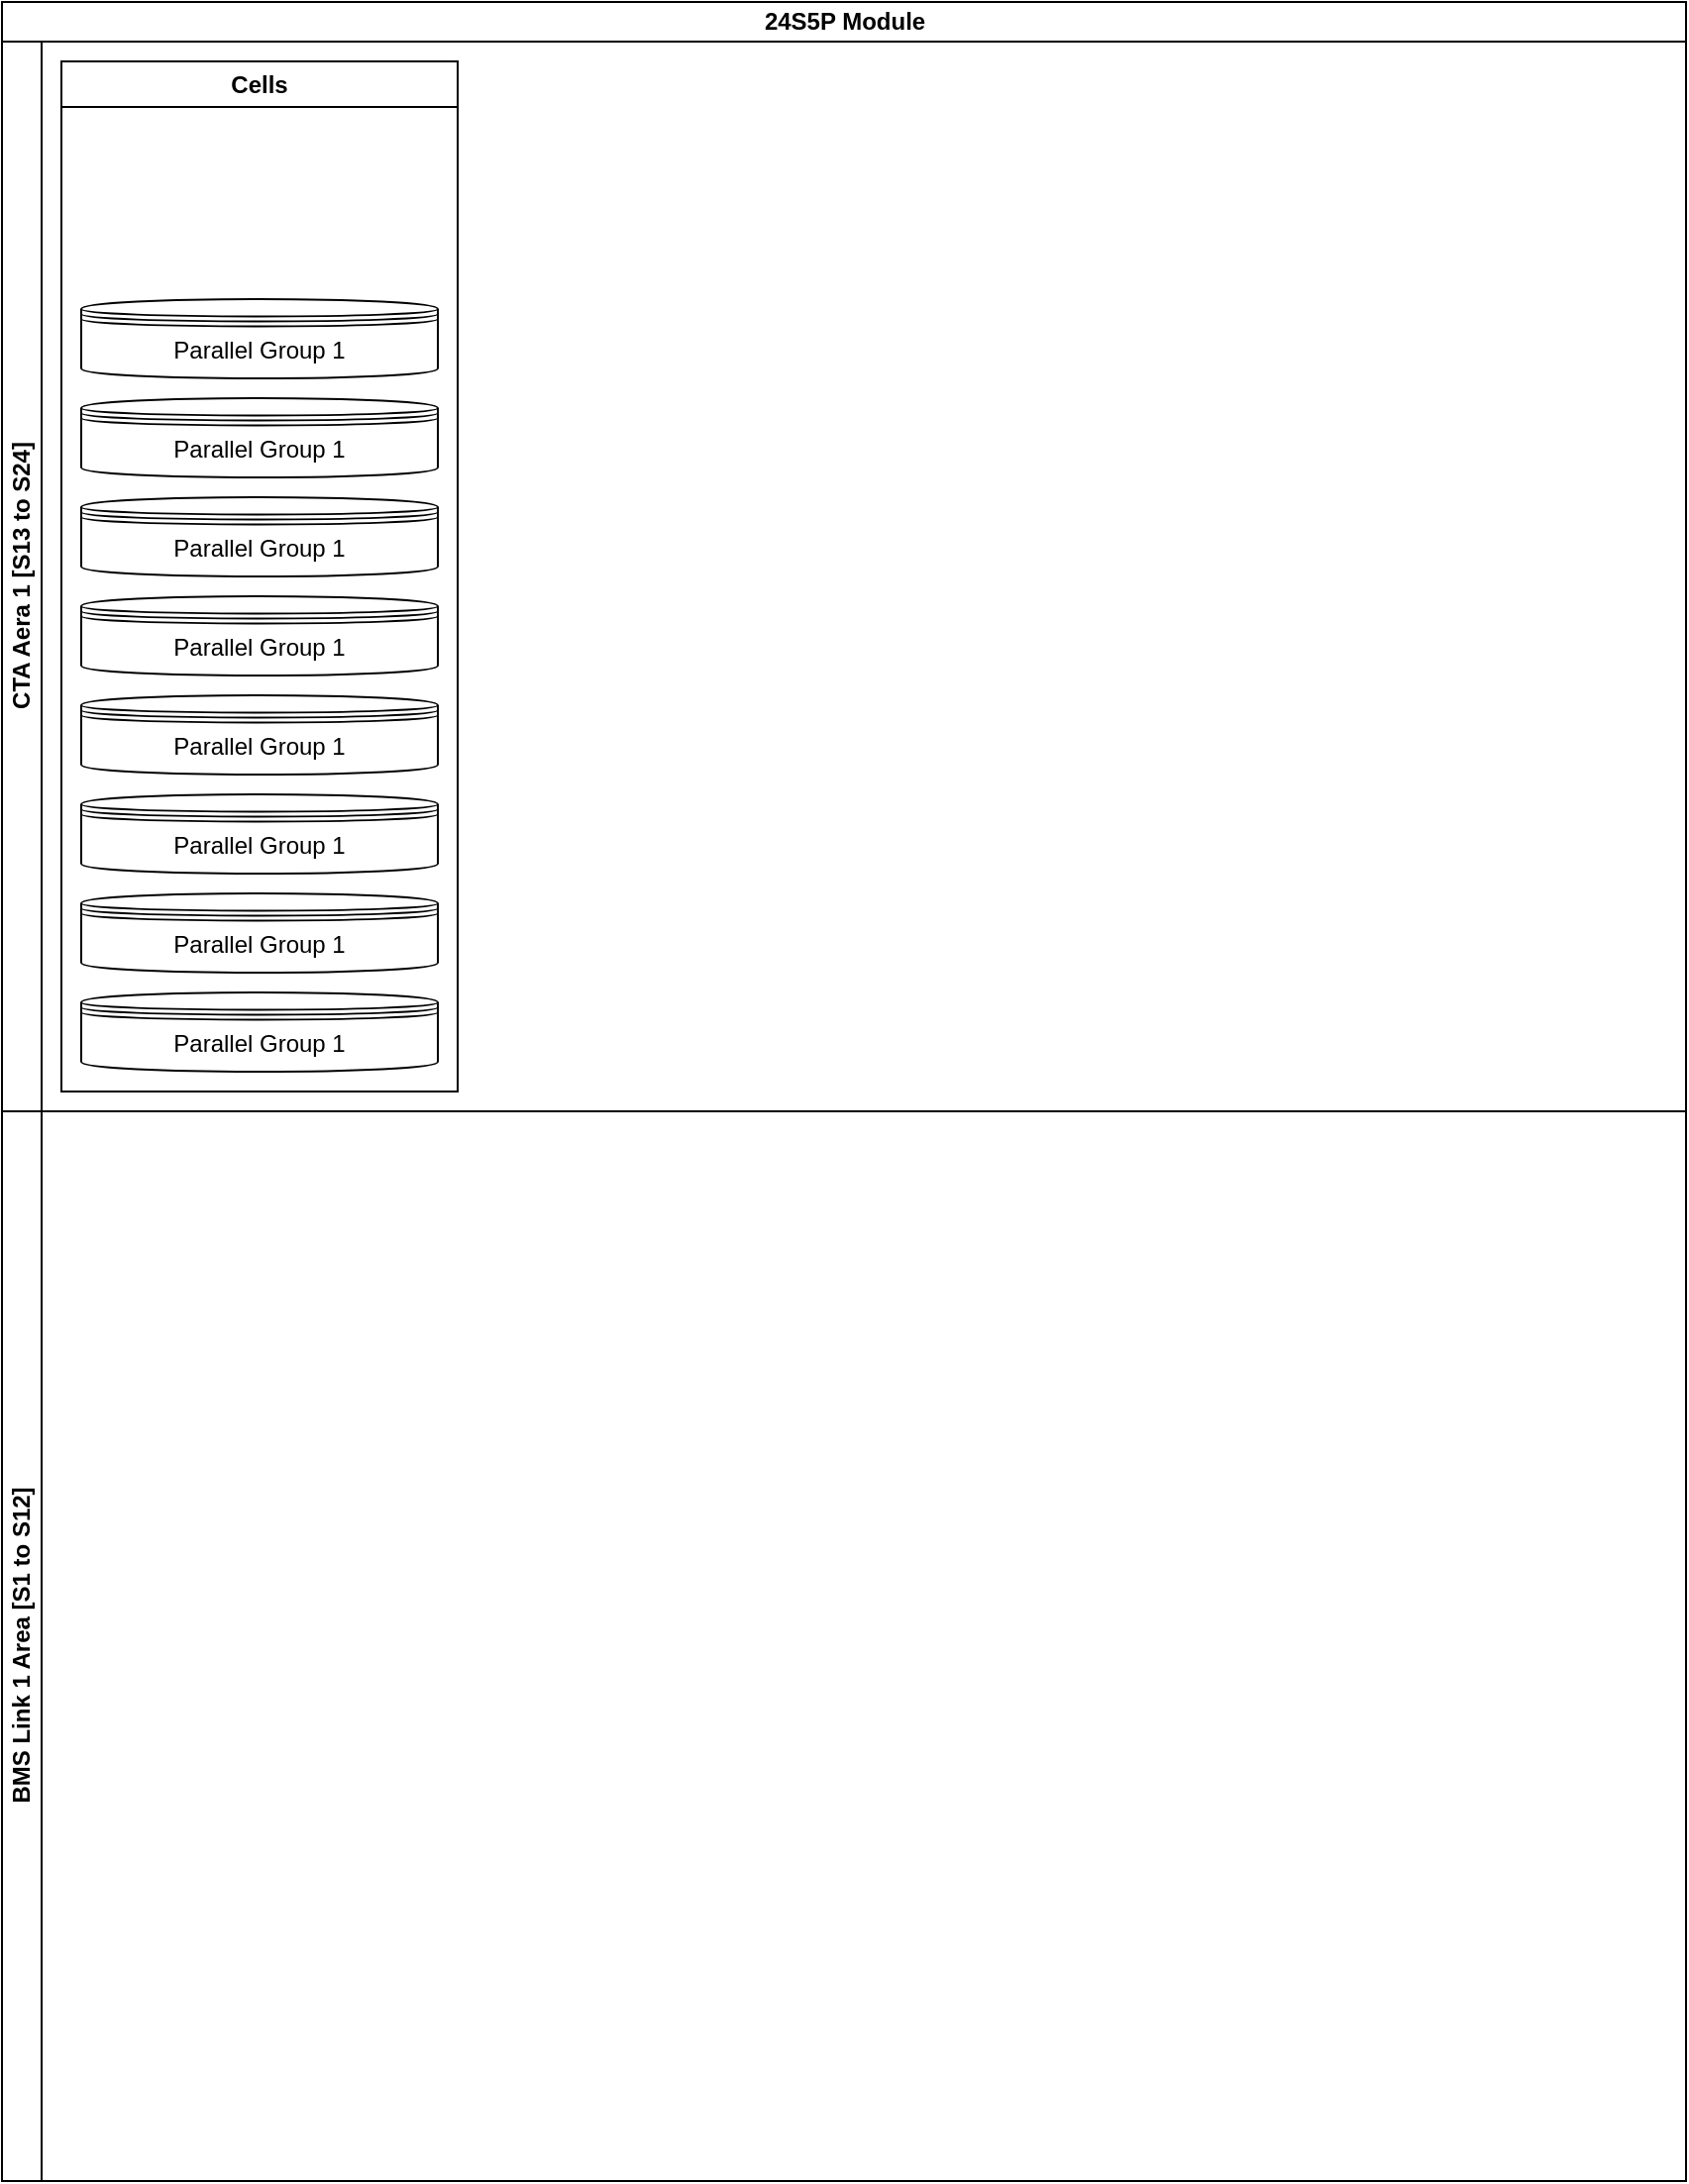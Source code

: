 <mxfile version="27.0.9">
  <diagram name="Page-1" id="ZlM580mFYve81EThSwJy">
    <mxGraphModel dx="868" dy="528" grid="1" gridSize="10" guides="1" tooltips="1" connect="1" arrows="1" fold="1" page="1" pageScale="1" pageWidth="850" pageHeight="1100" math="0" shadow="0">
      <root>
        <mxCell id="0" />
        <mxCell id="1" parent="0" />
        <mxCell id="pV8ytbCQAY_xURVzbd8B-2" value="24S5P Module" style="swimlane;childLayout=stackLayout;resizeParent=1;resizeParentMax=0;horizontal=1;startSize=20;horizontalStack=0;html=1;" vertex="1" parent="1">
          <mxGeometry width="850" height="1100" as="geometry" />
        </mxCell>
        <mxCell id="pV8ytbCQAY_xURVzbd8B-3" value="CTA Aera 1 [S13 to S24]" style="swimlane;startSize=20;horizontal=0;html=1;" vertex="1" parent="pV8ytbCQAY_xURVzbd8B-2">
          <mxGeometry y="20" width="850" height="540" as="geometry" />
        </mxCell>
        <mxCell id="pV8ytbCQAY_xURVzbd8B-9" value="Cells" style="swimlane;whiteSpace=wrap;html=1;" vertex="1" parent="pV8ytbCQAY_xURVzbd8B-3">
          <mxGeometry x="30" y="10" width="200" height="520" as="geometry" />
        </mxCell>
        <mxCell id="pV8ytbCQAY_xURVzbd8B-10" value="Parallel Group 1" style="shape=datastore;whiteSpace=wrap;html=1;" vertex="1" parent="pV8ytbCQAY_xURVzbd8B-9">
          <mxGeometry x="10" y="470" width="180" height="40" as="geometry" />
        </mxCell>
        <mxCell id="pV8ytbCQAY_xURVzbd8B-11" value="Parallel Group 1" style="shape=datastore;whiteSpace=wrap;html=1;" vertex="1" parent="pV8ytbCQAY_xURVzbd8B-9">
          <mxGeometry x="10" y="420" width="180" height="40" as="geometry" />
        </mxCell>
        <mxCell id="pV8ytbCQAY_xURVzbd8B-12" value="Parallel Group 1" style="shape=datastore;whiteSpace=wrap;html=1;" vertex="1" parent="pV8ytbCQAY_xURVzbd8B-9">
          <mxGeometry x="10" y="370" width="180" height="40" as="geometry" />
        </mxCell>
        <mxCell id="pV8ytbCQAY_xURVzbd8B-13" value="Parallel Group 1" style="shape=datastore;whiteSpace=wrap;html=1;" vertex="1" parent="pV8ytbCQAY_xURVzbd8B-9">
          <mxGeometry x="10" y="320" width="180" height="40" as="geometry" />
        </mxCell>
        <mxCell id="pV8ytbCQAY_xURVzbd8B-22" value="Parallel Group 1" style="shape=datastore;whiteSpace=wrap;html=1;" vertex="1" parent="pV8ytbCQAY_xURVzbd8B-9">
          <mxGeometry x="10" y="270" width="180" height="40" as="geometry" />
        </mxCell>
        <mxCell id="pV8ytbCQAY_xURVzbd8B-23" value="Parallel Group 1" style="shape=datastore;whiteSpace=wrap;html=1;" vertex="1" parent="pV8ytbCQAY_xURVzbd8B-9">
          <mxGeometry x="10" y="220" width="180" height="40" as="geometry" />
        </mxCell>
        <mxCell id="pV8ytbCQAY_xURVzbd8B-24" value="Parallel Group 1" style="shape=datastore;whiteSpace=wrap;html=1;" vertex="1" parent="pV8ytbCQAY_xURVzbd8B-9">
          <mxGeometry x="10" y="170" width="180" height="40" as="geometry" />
        </mxCell>
        <mxCell id="pV8ytbCQAY_xURVzbd8B-25" value="Parallel Group 1" style="shape=datastore;whiteSpace=wrap;html=1;" vertex="1" parent="pV8ytbCQAY_xURVzbd8B-9">
          <mxGeometry x="10" y="120" width="180" height="40" as="geometry" />
        </mxCell>
        <mxCell id="pV8ytbCQAY_xURVzbd8B-4" value="BMS Link 1 Area [S1 to S12]" style="swimlane;startSize=20;horizontal=0;html=1;" vertex="1" parent="pV8ytbCQAY_xURVzbd8B-2">
          <mxGeometry y="560" width="850" height="540" as="geometry" />
        </mxCell>
      </root>
    </mxGraphModel>
  </diagram>
</mxfile>
